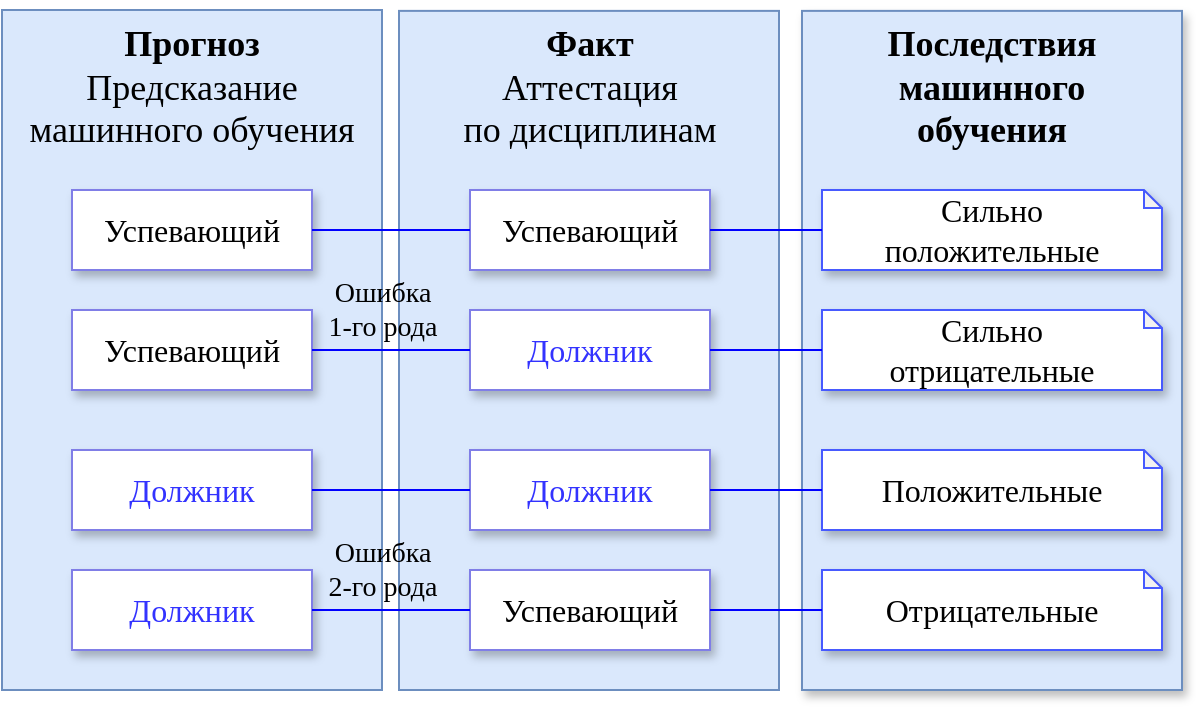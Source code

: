 <mxfile version="22.0.8" type="github">
  <diagram name="Page-1" id="e3a06f82-3646-2815-327d-82caf3d4e204">
    <mxGraphModel dx="1420" dy="744" grid="1" gridSize="10" guides="1" tooltips="1" connect="1" arrows="1" fold="1" page="1" pageScale="1" pageWidth="827" pageHeight="1169" background="none" math="0" shadow="0">
      <root>
        <mxCell id="0" style=";html=1;" />
        <mxCell id="1" style=";html=1;" parent="0" />
        <mxCell id="6a7d8f32e03d9370-59" value="&lt;font style=&quot;font-size: 18px;&quot; face=&quot;Calibri&quot;&gt;&lt;span style=&quot;&quot;&gt;&lt;b&gt;Факт&lt;/b&gt;&lt;br&gt;Аттестация&lt;br&gt;по дисциплинам&lt;br&gt;&lt;/span&gt;&lt;/font&gt;" style="whiteSpace=wrap;html=1;fillColor=#dae8fc;fontSize=14;strokeColor=#6c8ebf;verticalAlign=top;" parent="1" vertex="1">
          <mxGeometry x="318.5" y="80.44" width="190" height="339.56" as="geometry" />
        </mxCell>
        <mxCell id="6a7d8f32e03d9370-57" value="&lt;font style=&quot;font-size: 18px;&quot; face=&quot;Calibri&quot;&gt;&lt;b&gt;Прогноз&lt;/b&gt;&lt;br&gt;Предсказание&lt;br&gt;машинного обучения&lt;br&gt;&lt;/font&gt;" style="whiteSpace=wrap;html=1;fillColor=#dae8fc;fontSize=14;strokeColor=#6c8ebf;verticalAlign=top;" parent="1" vertex="1">
          <mxGeometry x="120" y="80" width="190" height="340" as="geometry" />
        </mxCell>
        <mxCell id="Rmyz0eIJAW2nJohLAHlB-1" value="&lt;font style=&quot;font-size: 18px;&quot; face=&quot;Calibri&quot;&gt;&lt;span style=&quot;&quot;&gt;&lt;b&gt;Последствия машинного&lt;br&gt;обучения&lt;/b&gt;&lt;br&gt;&lt;/span&gt;&lt;/font&gt;" style="whiteSpace=wrap;html=1;fillColor=#dae8fc;fontSize=14;strokeColor=#6c8ebf;verticalAlign=top;shadow=1;" parent="1" vertex="1">
          <mxGeometry x="520" y="80.44" width="190" height="339.56" as="geometry" />
        </mxCell>
        <mxCell id="0L1pSdcY96lbb22dAQDU-1" value="&lt;font style=&quot;font-size: 16px;&quot; face=&quot;Calibri&quot;&gt;Должник&lt;/font&gt;" style="rounded=0;whiteSpace=wrap;html=1;strokeColor=#807ee7;shadow=1;fontColor=#3333FF;" vertex="1" parent="1">
          <mxGeometry x="155" y="300" width="120" height="40" as="geometry" />
        </mxCell>
        <mxCell id="0L1pSdcY96lbb22dAQDU-6" value="&lt;font style=&quot;font-size: 16px;&quot; face=&quot;Calibri&quot;&gt;Должник&lt;/font&gt;" style="rounded=0;whiteSpace=wrap;html=1;strokeColor=#807ee7;shadow=1;fontColor=#3333FF;" vertex="1" parent="1">
          <mxGeometry x="354" y="300" width="120" height="40" as="geometry" />
        </mxCell>
        <mxCell id="0L1pSdcY96lbb22dAQDU-7" value="&lt;font style=&quot;font-size: 16px;&quot; face=&quot;Calibri&quot;&gt;Должник&lt;/font&gt;" style="rounded=0;whiteSpace=wrap;html=1;strokeColor=#807ee7;glass=0;shadow=1;fontColor=#3333FF;" vertex="1" parent="1">
          <mxGeometry x="155" y="360" width="120" height="40" as="geometry" />
        </mxCell>
        <mxCell id="0L1pSdcY96lbb22dAQDU-8" value="&lt;font style=&quot;font-size: 16px;&quot; face=&quot;Calibri&quot;&gt;Успевающий&lt;/font&gt;" style="rounded=0;whiteSpace=wrap;html=1;strokeColor=#807ee7;shadow=1;" vertex="1" parent="1">
          <mxGeometry x="354" y="360" width="120" height="40" as="geometry" />
        </mxCell>
        <mxCell id="0L1pSdcY96lbb22dAQDU-10" value="&lt;font style=&quot;font-size: 16px;&quot; face=&quot;Calibri&quot;&gt;Успевающий&lt;/font&gt;" style="rounded=0;whiteSpace=wrap;html=1;strokeColor=#807ee7;shadow=1;" vertex="1" parent="1">
          <mxGeometry x="155" y="170" width="120" height="40" as="geometry" />
        </mxCell>
        <mxCell id="0L1pSdcY96lbb22dAQDU-11" value="&lt;font style=&quot;font-size: 16px;&quot; face=&quot;Calibri&quot;&gt;Успевающий&lt;/font&gt;" style="rounded=0;whiteSpace=wrap;html=1;strokeColor=#807ee7;shadow=1;" vertex="1" parent="1">
          <mxGeometry x="354" y="170" width="120" height="40" as="geometry" />
        </mxCell>
        <mxCell id="0L1pSdcY96lbb22dAQDU-12" value="&lt;font style=&quot;font-size: 16px;&quot; face=&quot;Calibri&quot;&gt;Успевающий&lt;/font&gt;" style="rounded=0;whiteSpace=wrap;html=1;strokeColor=#807ee7;shadow=1;" vertex="1" parent="1">
          <mxGeometry x="155" y="230" width="120" height="40" as="geometry" />
        </mxCell>
        <mxCell id="0L1pSdcY96lbb22dAQDU-13" value="&lt;font style=&quot;font-size: 16px;&quot; face=&quot;Calibri&quot;&gt;Должник&lt;/font&gt;" style="rounded=0;whiteSpace=wrap;html=1;strokeColor=#807ee7;shadow=1;fontColor=#3333FF;" vertex="1" parent="1">
          <mxGeometry x="354" y="230" width="120" height="40" as="geometry" />
        </mxCell>
        <mxCell id="0L1pSdcY96lbb22dAQDU-16" value="&lt;font face=&quot;Calibri&quot; color=&quot;#000000&quot;&gt;&lt;span style=&quot;font-size: 16px;&quot;&gt;Положительные&lt;/span&gt;&lt;/font&gt;" style="shape=note;whiteSpace=wrap;html=1;backgroundOutline=1;darkOpacity=0.05;strokeColor=#475AFF;shadow=1;size=9;fontColor=#4D5EFF;" vertex="1" parent="1">
          <mxGeometry x="530" y="300" width="170" height="40" as="geometry" />
        </mxCell>
        <mxCell id="0L1pSdcY96lbb22dAQDU-17" value="&lt;font style=&quot;font-size: 16px;&quot; face=&quot;Calibri&quot;&gt;Сильно&lt;br&gt;положительные&lt;br&gt;&lt;/font&gt;" style="shape=note;whiteSpace=wrap;html=1;backgroundOutline=1;darkOpacity=0.05;strokeColor=#475AFF;shadow=1;size=9;" vertex="1" parent="1">
          <mxGeometry x="530" y="170" width="170" height="40" as="geometry" />
        </mxCell>
        <mxCell id="0L1pSdcY96lbb22dAQDU-18" value="&lt;font face=&quot;Calibri&quot;&gt;&lt;span style=&quot;font-size: 16px;&quot;&gt;Отрицательные&lt;br&gt;&lt;/span&gt;&lt;/font&gt;" style="shape=note;whiteSpace=wrap;html=1;backgroundOutline=1;darkOpacity=0.05;strokeColor=#475AFF;shadow=1;size=9;gradientColor=none;" vertex="1" parent="1">
          <mxGeometry x="530" y="360" width="170" height="40" as="geometry" />
        </mxCell>
        <mxCell id="0L1pSdcY96lbb22dAQDU-20" value="&lt;font style=&quot;font-size: 16px;&quot; face=&quot;Calibri&quot;&gt;Сильно&lt;br&gt;отрицательные&lt;br&gt;&lt;/font&gt;" style="shape=note;whiteSpace=wrap;html=1;backgroundOutline=1;darkOpacity=0.05;strokeColor=#475AFF;shadow=1;size=9;" vertex="1" parent="1">
          <mxGeometry x="530" y="230" width="170" height="40" as="geometry" />
        </mxCell>
        <mxCell id="0L1pSdcY96lbb22dAQDU-28" value="" style="endArrow=none;html=1;rounded=0;entryX=0;entryY=0.5;entryDx=0;entryDy=0;entryPerimeter=0;exitX=1;exitY=0.5;exitDx=0;exitDy=0;strokeColor=#0000FF;" edge="1" parent="1" source="0L1pSdcY96lbb22dAQDU-6" target="0L1pSdcY96lbb22dAQDU-16">
          <mxGeometry width="50" height="50" relative="1" as="geometry">
            <mxPoint x="450" y="540" as="sourcePoint" />
            <mxPoint x="500" y="490" as="targetPoint" />
          </mxGeometry>
        </mxCell>
        <mxCell id="0L1pSdcY96lbb22dAQDU-30" value="" style="endArrow=none;html=1;rounded=0;entryX=0;entryY=0.5;entryDx=0;entryDy=0;entryPerimeter=0;exitX=1;exitY=0.5;exitDx=0;exitDy=0;strokeColor=#0000FF;" edge="1" parent="1" source="0L1pSdcY96lbb22dAQDU-8" target="0L1pSdcY96lbb22dAQDU-18">
          <mxGeometry width="50" height="50" relative="1" as="geometry">
            <mxPoint x="484" y="330" as="sourcePoint" />
            <mxPoint x="540" y="330" as="targetPoint" />
          </mxGeometry>
        </mxCell>
        <mxCell id="0L1pSdcY96lbb22dAQDU-31" value="" style="endArrow=none;html=1;rounded=0;entryX=0;entryY=0.5;entryDx=0;entryDy=0;entryPerimeter=0;exitX=1;exitY=0.5;exitDx=0;exitDy=0;strokeColor=#0000FF;" edge="1" parent="1" source="0L1pSdcY96lbb22dAQDU-11" target="0L1pSdcY96lbb22dAQDU-17">
          <mxGeometry width="50" height="50" relative="1" as="geometry">
            <mxPoint x="494" y="90" as="sourcePoint" />
            <mxPoint x="550" y="90" as="targetPoint" />
          </mxGeometry>
        </mxCell>
        <mxCell id="0L1pSdcY96lbb22dAQDU-32" value="" style="endArrow=none;html=1;rounded=0;exitX=1;exitY=0.5;exitDx=0;exitDy=0;strokeColor=#0000FF;" edge="1" parent="1" source="0L1pSdcY96lbb22dAQDU-13" target="0L1pSdcY96lbb22dAQDU-20">
          <mxGeometry width="50" height="50" relative="1" as="geometry">
            <mxPoint x="504" y="100" as="sourcePoint" />
            <mxPoint x="560" y="100" as="targetPoint" />
          </mxGeometry>
        </mxCell>
        <mxCell id="0L1pSdcY96lbb22dAQDU-33" value="" style="endArrow=none;html=1;rounded=0;entryX=0;entryY=0.5;entryDx=0;entryDy=0;exitX=1;exitY=0.5;exitDx=0;exitDy=0;strokeColor=#0000FF;" edge="1" parent="1" source="0L1pSdcY96lbb22dAQDU-1" target="0L1pSdcY96lbb22dAQDU-6">
          <mxGeometry width="50" height="50" relative="1" as="geometry">
            <mxPoint x="280" y="319.5" as="sourcePoint" />
            <mxPoint x="336" y="319.5" as="targetPoint" />
          </mxGeometry>
        </mxCell>
        <mxCell id="0L1pSdcY96lbb22dAQDU-34" value="" style="endArrow=none;html=1;rounded=0;entryX=0;entryY=0.5;entryDx=0;entryDy=0;exitX=1;exitY=0.5;exitDx=0;exitDy=0;strokeColor=#0000FF;" edge="1" parent="1" source="0L1pSdcY96lbb22dAQDU-7" target="0L1pSdcY96lbb22dAQDU-8">
          <mxGeometry width="50" height="50" relative="1" as="geometry">
            <mxPoint x="285" y="330" as="sourcePoint" />
            <mxPoint x="364" y="330" as="targetPoint" />
          </mxGeometry>
        </mxCell>
        <mxCell id="0L1pSdcY96lbb22dAQDU-41" value="Ошибка&lt;br style=&quot;font-size: 14px;&quot;&gt;2-го рода" style="edgeLabel;html=1;align=center;verticalAlign=middle;resizable=0;points=[];labelBackgroundColor=none;fontFamily=Calibri;fontSize=14;" vertex="1" connectable="0" parent="0L1pSdcY96lbb22dAQDU-34">
          <mxGeometry x="0.013" y="-3" relative="1" as="geometry">
            <mxPoint x="-5" y="-23" as="offset" />
          </mxGeometry>
        </mxCell>
        <mxCell id="0L1pSdcY96lbb22dAQDU-35" value="" style="endArrow=none;html=1;rounded=0;entryX=0;entryY=0.5;entryDx=0;entryDy=0;exitX=1;exitY=0.5;exitDx=0;exitDy=0;strokeColor=#0000FF;" edge="1" parent="1" source="0L1pSdcY96lbb22dAQDU-10" target="0L1pSdcY96lbb22dAQDU-11">
          <mxGeometry width="50" height="50" relative="1" as="geometry">
            <mxPoint x="285" y="140" as="sourcePoint" />
            <mxPoint x="364" y="140" as="targetPoint" />
          </mxGeometry>
        </mxCell>
        <mxCell id="0L1pSdcY96lbb22dAQDU-36" value="" style="endArrow=none;html=1;rounded=0;entryX=0;entryY=0.5;entryDx=0;entryDy=0;exitX=1;exitY=0.5;exitDx=0;exitDy=0;strokeColor=#0000FF;" edge="1" parent="1" source="0L1pSdcY96lbb22dAQDU-12" target="0L1pSdcY96lbb22dAQDU-13">
          <mxGeometry width="50" height="50" relative="1" as="geometry">
            <mxPoint x="295" y="150" as="sourcePoint" />
            <mxPoint x="374" y="150" as="targetPoint" />
          </mxGeometry>
        </mxCell>
        <mxCell id="0L1pSdcY96lbb22dAQDU-39" value="Ошибка&lt;br style=&quot;font-size: 14px;&quot;&gt;1-го рода" style="edgeLabel;html=1;align=center;verticalAlign=middle;resizable=0;points=[];labelBackgroundColor=none;fontFamily=Calibri;fontSize=14;" vertex="1" connectable="0" parent="0L1pSdcY96lbb22dAQDU-36">
          <mxGeometry x="0.038" relative="1" as="geometry">
            <mxPoint x="-6" y="-20" as="offset" />
          </mxGeometry>
        </mxCell>
      </root>
    </mxGraphModel>
  </diagram>
</mxfile>

